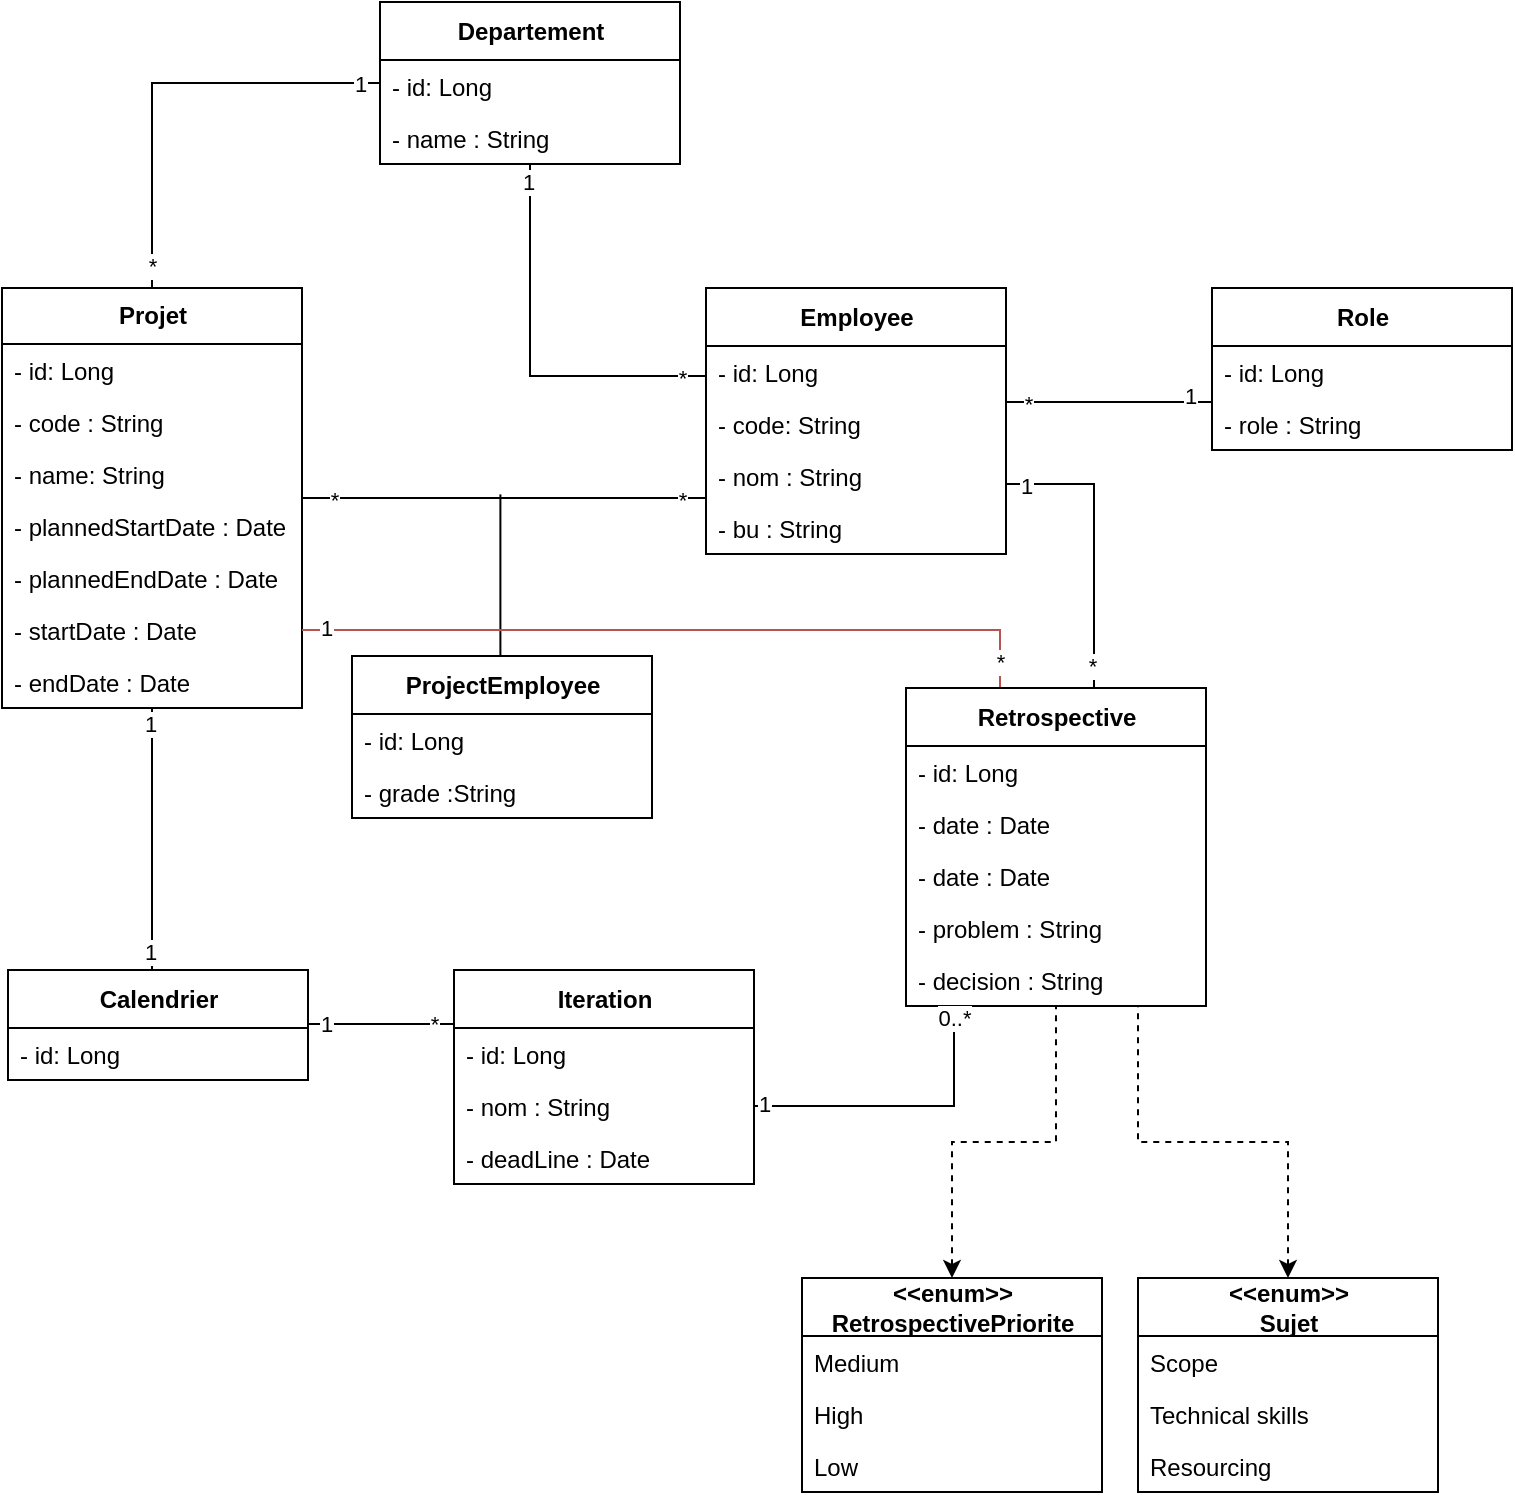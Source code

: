 <mxfile version="17.2.1" type="github">
  <diagram id="KcCSZYxiIMjHoylk2eUh" name="Page-1">
    <mxGraphModel dx="992" dy="585" grid="0" gridSize="10" guides="1" tooltips="1" connect="1" arrows="1" fold="1" page="1" pageScale="1" pageWidth="827" pageHeight="1169" math="0" shadow="0">
      <root>
        <mxCell id="0" />
        <mxCell id="1" parent="0" />
        <mxCell id="hsBplCIC4hythVRAS9m--1" value="Projet" style="swimlane;fontStyle=1;align=center;verticalAlign=middle;childLayout=stackLayout;horizontal=1;startSize=28;horizontalStack=0;resizeParent=1;resizeParentMax=0;resizeLast=0;collapsible=0;marginBottom=0;html=1;fontSize=12;labelPosition=center;verticalLabelPosition=middle;container=0;strokeColor=default;swimlaneLine=1;rounded=0;shadow=0;glass=0;sketch=0;perimeterSpacing=0;" vertex="1" parent="1">
          <mxGeometry x="45" y="164" width="150" height="210" as="geometry" />
        </mxCell>
        <mxCell id="hsBplCIC4hythVRAS9m--2" value="- id: Long" style="text;strokeColor=none;fillColor=none;align=left;verticalAlign=top;spacingLeft=4;spacingRight=4;overflow=hidden;rotatable=0;points=[[0,0.5],[1,0.5]];portConstraint=eastwest;container=0;" vertex="1" parent="hsBplCIC4hythVRAS9m--1">
          <mxGeometry y="28" width="150" height="26" as="geometry" />
        </mxCell>
        <mxCell id="hsBplCIC4hythVRAS9m--3" value="- code : String" style="text;strokeColor=none;fillColor=none;align=left;verticalAlign=top;spacingLeft=4;spacingRight=4;overflow=hidden;rotatable=0;points=[[0,0.5],[1,0.5]];portConstraint=eastwest;container=0;" vertex="1" parent="hsBplCIC4hythVRAS9m--1">
          <mxGeometry y="54" width="150" height="26" as="geometry" />
        </mxCell>
        <mxCell id="hsBplCIC4hythVRAS9m--4" value="- name: String" style="text;strokeColor=none;fillColor=none;align=left;verticalAlign=top;spacingLeft=4;spacingRight=4;overflow=hidden;rotatable=0;points=[[0,0.5],[1,0.5]];portConstraint=eastwest;container=0;" vertex="1" parent="hsBplCIC4hythVRAS9m--1">
          <mxGeometry y="80" width="150" height="26" as="geometry" />
        </mxCell>
        <mxCell id="hsBplCIC4hythVRAS9m--5" value="- plannedStartDate : Date" style="text;strokeColor=none;fillColor=none;align=left;verticalAlign=top;spacingLeft=4;spacingRight=4;overflow=hidden;rotatable=0;points=[[0,0.5],[1,0.5]];portConstraint=eastwest;container=0;" vertex="1" parent="hsBplCIC4hythVRAS9m--1">
          <mxGeometry y="106" width="150" height="26" as="geometry" />
        </mxCell>
        <mxCell id="hsBplCIC4hythVRAS9m--6" value="- plannedEndDate : Date" style="text;strokeColor=none;fillColor=none;align=left;verticalAlign=top;spacingLeft=4;spacingRight=4;overflow=hidden;rotatable=0;points=[[0,0.5],[1,0.5]];portConstraint=eastwest;container=0;" vertex="1" parent="hsBplCIC4hythVRAS9m--1">
          <mxGeometry y="132" width="150" height="26" as="geometry" />
        </mxCell>
        <mxCell id="hsBplCIC4hythVRAS9m--7" value="- startDate : Date" style="text;strokeColor=none;fillColor=none;align=left;verticalAlign=top;spacingLeft=4;spacingRight=4;overflow=hidden;rotatable=0;points=[[0,0.5],[1,0.5]];portConstraint=eastwest;container=0;" vertex="1" parent="hsBplCIC4hythVRAS9m--1">
          <mxGeometry y="158" width="150" height="26" as="geometry" />
        </mxCell>
        <mxCell id="hsBplCIC4hythVRAS9m--8" value="- endDate : Date" style="text;strokeColor=none;fillColor=none;align=left;verticalAlign=top;spacingLeft=4;spacingRight=4;overflow=hidden;rotatable=0;points=[[0,0.5],[1,0.5]];portConstraint=eastwest;container=0;" vertex="1" parent="hsBplCIC4hythVRAS9m--1">
          <mxGeometry y="184" width="150" height="26" as="geometry" />
        </mxCell>
        <mxCell id="hsBplCIC4hythVRAS9m--9" value="Employee" style="swimlane;fontStyle=1;align=center;verticalAlign=middle;childLayout=stackLayout;horizontal=1;startSize=29;horizontalStack=0;resizeParent=1;resizeParentMax=0;resizeLast=0;collapsible=0;marginBottom=0;html=1;fontSize=12;labelPosition=center;verticalLabelPosition=middle;container=0;" vertex="1" parent="1">
          <mxGeometry x="397" y="164" width="150" height="133" as="geometry" />
        </mxCell>
        <mxCell id="hsBplCIC4hythVRAS9m--10" value="- id: Long" style="text;strokeColor=none;fillColor=none;align=left;verticalAlign=top;spacingLeft=4;spacingRight=4;overflow=hidden;rotatable=0;points=[[0,0.5],[1,0.5]];portConstraint=eastwest;container=0;" vertex="1" parent="hsBplCIC4hythVRAS9m--9">
          <mxGeometry y="29" width="150" height="26" as="geometry" />
        </mxCell>
        <mxCell id="hsBplCIC4hythVRAS9m--11" value="- code: String" style="text;strokeColor=none;fillColor=none;align=left;verticalAlign=top;spacingLeft=4;spacingRight=4;overflow=hidden;rotatable=0;points=[[0,0.5],[1,0.5]];portConstraint=eastwest;container=0;" vertex="1" parent="hsBplCIC4hythVRAS9m--9">
          <mxGeometry y="55" width="150" height="26" as="geometry" />
        </mxCell>
        <mxCell id="hsBplCIC4hythVRAS9m--12" value="- nom : String" style="text;strokeColor=none;fillColor=none;align=left;verticalAlign=top;spacingLeft=4;spacingRight=4;overflow=hidden;rotatable=0;points=[[0,0.5],[1,0.5]];portConstraint=eastwest;container=0;" vertex="1" parent="hsBplCIC4hythVRAS9m--9">
          <mxGeometry y="81" width="150" height="26" as="geometry" />
        </mxCell>
        <mxCell id="hsBplCIC4hythVRAS9m--13" value="- bu : String" style="text;strokeColor=none;fillColor=none;align=left;verticalAlign=top;spacingLeft=4;spacingRight=4;overflow=hidden;rotatable=0;points=[[0,0.5],[1,0.5]];portConstraint=eastwest;container=0;" vertex="1" parent="hsBplCIC4hythVRAS9m--9">
          <mxGeometry y="107" width="150" height="26" as="geometry" />
        </mxCell>
        <mxCell id="hsBplCIC4hythVRAS9m--18" style="edgeStyle=orthogonalEdgeStyle;rounded=0;orthogonalLoop=1;jettySize=auto;html=1;endArrow=none;endFill=0;" edge="1" parent="1" source="hsBplCIC4hythVRAS9m--14">
          <mxGeometry relative="1" as="geometry">
            <mxPoint x="294.2" y="267.2" as="targetPoint" />
            <Array as="points">
              <mxPoint x="294" y="355" />
              <mxPoint x="294" y="355" />
            </Array>
          </mxGeometry>
        </mxCell>
        <mxCell id="hsBplCIC4hythVRAS9m--14" value="ProjectEmployee" style="swimlane;fontStyle=1;align=center;verticalAlign=middle;childLayout=stackLayout;horizontal=1;startSize=29;horizontalStack=0;resizeParent=1;resizeParentMax=0;resizeLast=0;collapsible=0;marginBottom=0;html=1;fontSize=12;labelPosition=center;verticalLabelPosition=middle;container=0;" vertex="1" parent="1">
          <mxGeometry x="220" y="348" width="150" height="81" as="geometry" />
        </mxCell>
        <mxCell id="hsBplCIC4hythVRAS9m--15" value="- id: Long" style="text;strokeColor=none;fillColor=none;align=left;verticalAlign=top;spacingLeft=4;spacingRight=4;overflow=hidden;rotatable=0;points=[[0,0.5],[1,0.5]];portConstraint=eastwest;container=0;" vertex="1" parent="hsBplCIC4hythVRAS9m--14">
          <mxGeometry y="29" width="150" height="26" as="geometry" />
        </mxCell>
        <mxCell id="hsBplCIC4hythVRAS9m--16" value="- grade :String" style="text;strokeColor=none;fillColor=none;align=left;verticalAlign=top;spacingLeft=4;spacingRight=4;overflow=hidden;rotatable=0;points=[[0,0.5],[1,0.5]];portConstraint=eastwest;container=0;" vertex="1" parent="hsBplCIC4hythVRAS9m--14">
          <mxGeometry y="55" width="150" height="26" as="geometry" />
        </mxCell>
        <mxCell id="hsBplCIC4hythVRAS9m--17" style="edgeStyle=orthogonalEdgeStyle;rounded=0;orthogonalLoop=1;jettySize=auto;html=1;endArrow=none;endFill=0;" edge="1" parent="1" source="hsBplCIC4hythVRAS9m--1" target="hsBplCIC4hythVRAS9m--9">
          <mxGeometry relative="1" as="geometry">
            <Array as="points">
              <mxPoint x="364" y="269" />
              <mxPoint x="364" y="269" />
            </Array>
          </mxGeometry>
        </mxCell>
        <mxCell id="hsBplCIC4hythVRAS9m--19" value="*" style="edgeLabel;html=1;align=center;verticalAlign=middle;resizable=0;points=[];" vertex="1" connectable="0" parent="hsBplCIC4hythVRAS9m--17">
          <mxGeometry x="0.879" y="-1" relative="1" as="geometry">
            <mxPoint as="offset" />
          </mxGeometry>
        </mxCell>
        <mxCell id="hsBplCIC4hythVRAS9m--20" value="*" style="edgeLabel;html=1;align=center;verticalAlign=middle;resizable=0;points=[];" vertex="1" connectable="0" parent="hsBplCIC4hythVRAS9m--17">
          <mxGeometry x="-0.841" y="1" relative="1" as="geometry">
            <mxPoint y="2" as="offset" />
          </mxGeometry>
        </mxCell>
        <mxCell id="hsBplCIC4hythVRAS9m--21" value="Role" style="swimlane;fontStyle=1;align=center;verticalAlign=middle;childLayout=stackLayout;horizontal=1;startSize=29;horizontalStack=0;resizeParent=1;resizeParentMax=0;resizeLast=0;collapsible=0;marginBottom=0;html=1;fontSize=12;labelPosition=center;verticalLabelPosition=middle;container=0;" vertex="1" parent="1">
          <mxGeometry x="650" y="164" width="150" height="81" as="geometry" />
        </mxCell>
        <mxCell id="hsBplCIC4hythVRAS9m--22" value="- id: Long" style="text;strokeColor=none;fillColor=none;align=left;verticalAlign=top;spacingLeft=4;spacingRight=4;overflow=hidden;rotatable=0;points=[[0,0.5],[1,0.5]];portConstraint=eastwest;container=0;" vertex="1" parent="hsBplCIC4hythVRAS9m--21">
          <mxGeometry y="29" width="150" height="26" as="geometry" />
        </mxCell>
        <mxCell id="hsBplCIC4hythVRAS9m--23" value="- role : String" style="text;strokeColor=none;fillColor=none;align=left;verticalAlign=top;spacingLeft=4;spacingRight=4;overflow=hidden;rotatable=0;points=[[0,0.5],[1,0.5]];portConstraint=eastwest;container=0;" vertex="1" parent="hsBplCIC4hythVRAS9m--21">
          <mxGeometry y="55" width="150" height="26" as="geometry" />
        </mxCell>
        <mxCell id="hsBplCIC4hythVRAS9m--24" style="edgeStyle=orthogonalEdgeStyle;rounded=0;orthogonalLoop=1;jettySize=auto;html=1;endArrow=none;endFill=0;" edge="1" parent="1" source="hsBplCIC4hythVRAS9m--11" target="hsBplCIC4hythVRAS9m--23">
          <mxGeometry relative="1" as="geometry">
            <Array as="points">
              <mxPoint x="602" y="221" />
              <mxPoint x="602" y="221" />
            </Array>
          </mxGeometry>
        </mxCell>
        <mxCell id="hsBplCIC4hythVRAS9m--25" value="1" style="edgeLabel;html=1;align=center;verticalAlign=middle;resizable=0;points=[];" vertex="1" connectable="0" parent="hsBplCIC4hythVRAS9m--24">
          <mxGeometry x="0.809" y="-1" relative="1" as="geometry">
            <mxPoint x="-1" y="-4" as="offset" />
          </mxGeometry>
        </mxCell>
        <mxCell id="hsBplCIC4hythVRAS9m--26" value="*" style="edgeLabel;html=1;align=center;verticalAlign=middle;resizable=0;points=[];" vertex="1" connectable="0" parent="hsBplCIC4hythVRAS9m--24">
          <mxGeometry x="-0.791" y="-1" relative="1" as="geometry">
            <mxPoint as="offset" />
          </mxGeometry>
        </mxCell>
        <mxCell id="hsBplCIC4hythVRAS9m--27" value="Departement" style="swimlane;fontStyle=1;align=center;verticalAlign=middle;childLayout=stackLayout;horizontal=1;startSize=29;horizontalStack=0;resizeParent=1;resizeParentMax=0;resizeLast=0;collapsible=0;marginBottom=0;html=1;fontSize=12;labelPosition=center;verticalLabelPosition=middle;container=0;" vertex="1" parent="1">
          <mxGeometry x="234" y="21" width="150" height="81" as="geometry" />
        </mxCell>
        <mxCell id="hsBplCIC4hythVRAS9m--28" value="- id: Long" style="text;strokeColor=none;fillColor=none;align=left;verticalAlign=top;spacingLeft=4;spacingRight=4;overflow=hidden;rotatable=0;points=[[0,0.5],[1,0.5]];portConstraint=eastwest;container=0;" vertex="1" parent="hsBplCIC4hythVRAS9m--27">
          <mxGeometry y="29" width="150" height="26" as="geometry" />
        </mxCell>
        <mxCell id="hsBplCIC4hythVRAS9m--29" value="- name : String" style="text;strokeColor=none;fillColor=none;align=left;verticalAlign=top;spacingLeft=4;spacingRight=4;overflow=hidden;rotatable=0;points=[[0,0.5],[1,0.5]];portConstraint=eastwest;container=0;" vertex="1" parent="hsBplCIC4hythVRAS9m--27">
          <mxGeometry y="55" width="150" height="26" as="geometry" />
        </mxCell>
        <mxCell id="hsBplCIC4hythVRAS9m--30" style="edgeStyle=orthogonalEdgeStyle;rounded=0;orthogonalLoop=1;jettySize=auto;html=1;endArrow=none;endFill=0;" edge="1" parent="1" source="hsBplCIC4hythVRAS9m--27" target="hsBplCIC4hythVRAS9m--9">
          <mxGeometry relative="1" as="geometry">
            <Array as="points">
              <mxPoint x="309" y="208" />
            </Array>
          </mxGeometry>
        </mxCell>
        <mxCell id="hsBplCIC4hythVRAS9m--31" value="*" style="edgeLabel;html=1;align=center;verticalAlign=middle;resizable=0;points=[];" vertex="1" connectable="0" parent="hsBplCIC4hythVRAS9m--30">
          <mxGeometry x="0.823" y="1" relative="1" as="geometry">
            <mxPoint x="5" y="2" as="offset" />
          </mxGeometry>
        </mxCell>
        <mxCell id="hsBplCIC4hythVRAS9m--32" value="1" style="edgeLabel;html=1;align=center;verticalAlign=middle;resizable=0;points=[];" vertex="1" connectable="0" parent="hsBplCIC4hythVRAS9m--30">
          <mxGeometry x="-0.906" y="1" relative="1" as="geometry">
            <mxPoint x="-2" as="offset" />
          </mxGeometry>
        </mxCell>
        <mxCell id="hsBplCIC4hythVRAS9m--33" style="edgeStyle=orthogonalEdgeStyle;rounded=0;orthogonalLoop=1;jettySize=auto;html=1;endArrow=none;endFill=0;" edge="1" parent="1" source="hsBplCIC4hythVRAS9m--27" target="hsBplCIC4hythVRAS9m--1">
          <mxGeometry relative="1" as="geometry" />
        </mxCell>
        <mxCell id="hsBplCIC4hythVRAS9m--34" value="*" style="edgeLabel;html=1;align=center;verticalAlign=middle;resizable=0;points=[];" vertex="1" connectable="0" parent="hsBplCIC4hythVRAS9m--33">
          <mxGeometry x="0.854" y="-3" relative="1" as="geometry">
            <mxPoint x="3" y="5" as="offset" />
          </mxGeometry>
        </mxCell>
        <mxCell id="hsBplCIC4hythVRAS9m--35" value="1" style="edgeLabel;html=1;align=center;verticalAlign=middle;resizable=0;points=[];" vertex="1" connectable="0" parent="hsBplCIC4hythVRAS9m--33">
          <mxGeometry x="-0.951" relative="1" as="geometry">
            <mxPoint x="-5" as="offset" />
          </mxGeometry>
        </mxCell>
        <mxCell id="hsBplCIC4hythVRAS9m--64" style="edgeStyle=orthogonalEdgeStyle;rounded=0;orthogonalLoop=1;jettySize=auto;html=1;endArrow=none;endFill=0;" edge="1" parent="1" source="hsBplCIC4hythVRAS9m--1" target="hsBplCIC4hythVRAS9m--119">
          <mxGeometry relative="1" as="geometry">
            <mxPoint x="423" y="474.067" as="targetPoint" />
            <Array as="points">
              <mxPoint x="120" y="486" />
              <mxPoint x="120" y="486" />
            </Array>
          </mxGeometry>
        </mxCell>
        <mxCell id="hsBplCIC4hythVRAS9m--65" value="1" style="edgeLabel;html=1;align=center;verticalAlign=middle;resizable=0;points=[];" vertex="1" connectable="0" parent="hsBplCIC4hythVRAS9m--64">
          <mxGeometry x="0.923" y="2" relative="1" as="geometry">
            <mxPoint x="-3" y="-4" as="offset" />
          </mxGeometry>
        </mxCell>
        <mxCell id="hsBplCIC4hythVRAS9m--66" value="1" style="edgeLabel;html=1;align=center;verticalAlign=middle;resizable=0;points=[];" vertex="1" connectable="0" parent="hsBplCIC4hythVRAS9m--64">
          <mxGeometry x="-0.937" y="-3" relative="1" as="geometry">
            <mxPoint x="2" y="4" as="offset" />
          </mxGeometry>
        </mxCell>
        <mxCell id="hsBplCIC4hythVRAS9m--119" value="Calendrier" style="swimlane;fontStyle=1;align=center;verticalAlign=middle;childLayout=stackLayout;horizontal=1;startSize=29;horizontalStack=0;resizeParent=1;resizeParentMax=0;resizeLast=0;collapsible=0;marginBottom=0;html=1;shadow=0;fontSize=12;labelPosition=center;verticalLabelPosition=middle;container=0;" vertex="1" parent="1">
          <mxGeometry x="48" y="505" width="150" height="55" as="geometry" />
        </mxCell>
        <mxCell id="hsBplCIC4hythVRAS9m--120" value="- id: Long" style="text;strokeColor=none;fillColor=none;align=left;verticalAlign=top;spacingLeft=4;spacingRight=4;overflow=hidden;rotatable=0;points=[[0,0.5],[1,0.5]];portConstraint=eastwest;container=0;" vertex="1" parent="hsBplCIC4hythVRAS9m--119">
          <mxGeometry y="29" width="150" height="26" as="geometry" />
        </mxCell>
        <mxCell id="hsBplCIC4hythVRAS9m--125" style="edgeStyle=orthogonalEdgeStyle;rounded=0;orthogonalLoop=1;jettySize=auto;html=1;endArrow=none;endFill=0;" edge="1" parent="1" source="hsBplCIC4hythVRAS9m--121" target="hsBplCIC4hythVRAS9m--119">
          <mxGeometry relative="1" as="geometry">
            <Array as="points">
              <mxPoint x="260" y="532" />
              <mxPoint x="260" y="532" />
            </Array>
          </mxGeometry>
        </mxCell>
        <mxCell id="hsBplCIC4hythVRAS9m--126" value="*" style="edgeLabel;html=1;align=center;verticalAlign=middle;resizable=0;points=[];" vertex="1" connectable="0" parent="hsBplCIC4hythVRAS9m--125">
          <mxGeometry x="-0.677" relative="1" as="geometry">
            <mxPoint x="2" as="offset" />
          </mxGeometry>
        </mxCell>
        <mxCell id="hsBplCIC4hythVRAS9m--127" value="1" style="edgeLabel;html=1;align=center;verticalAlign=middle;resizable=0;points=[];" vertex="1" connectable="0" parent="hsBplCIC4hythVRAS9m--125">
          <mxGeometry x="0.659" relative="1" as="geometry">
            <mxPoint x="-4" as="offset" />
          </mxGeometry>
        </mxCell>
        <mxCell id="hsBplCIC4hythVRAS9m--121" value="Iteration" style="swimlane;fontStyle=1;align=center;verticalAlign=middle;childLayout=stackLayout;horizontal=1;startSize=29;horizontalStack=0;resizeParent=1;resizeParentMax=0;resizeLast=0;collapsible=0;marginBottom=0;html=1;fontSize=12;labelPosition=center;verticalLabelPosition=middle;container=0;" vertex="1" parent="1">
          <mxGeometry x="271" y="505" width="150" height="107" as="geometry" />
        </mxCell>
        <mxCell id="hsBplCIC4hythVRAS9m--122" value="- id: Long" style="text;strokeColor=none;fillColor=none;align=left;verticalAlign=top;spacingLeft=4;spacingRight=4;overflow=hidden;rotatable=0;points=[[0,0.5],[1,0.5]];portConstraint=eastwest;container=0;" vertex="1" parent="hsBplCIC4hythVRAS9m--121">
          <mxGeometry y="29" width="150" height="26" as="geometry" />
        </mxCell>
        <mxCell id="hsBplCIC4hythVRAS9m--123" value="- nom : String" style="text;strokeColor=none;fillColor=none;align=left;verticalAlign=top;spacingLeft=4;spacingRight=4;overflow=hidden;rotatable=0;points=[[0,0.5],[1,0.5]];portConstraint=eastwest;container=0;" vertex="1" parent="hsBplCIC4hythVRAS9m--121">
          <mxGeometry y="55" width="150" height="26" as="geometry" />
        </mxCell>
        <mxCell id="hsBplCIC4hythVRAS9m--124" value="- deadLine : Date" style="text;strokeColor=none;fillColor=none;align=left;verticalAlign=top;spacingLeft=4;spacingRight=4;overflow=hidden;rotatable=0;points=[[0,0.5],[1,0.5]];portConstraint=eastwest;container=0;" vertex="1" parent="hsBplCIC4hythVRAS9m--121">
          <mxGeometry y="81" width="150" height="26" as="geometry" />
        </mxCell>
        <mxCell id="hsBplCIC4hythVRAS9m--161" style="edgeStyle=orthogonalEdgeStyle;rounded=0;orthogonalLoop=1;jettySize=auto;html=1;endArrow=none;endFill=0;" edge="1" parent="1" source="hsBplCIC4hythVRAS9m--154" target="hsBplCIC4hythVRAS9m--9">
          <mxGeometry relative="1" as="geometry">
            <Array as="points">
              <mxPoint x="591" y="262" />
            </Array>
          </mxGeometry>
        </mxCell>
        <mxCell id="hsBplCIC4hythVRAS9m--177" value="*" style="edgeLabel;html=1;align=center;verticalAlign=middle;resizable=0;points=[];" vertex="1" connectable="0" parent="hsBplCIC4hythVRAS9m--161">
          <mxGeometry x="-0.848" y="2" relative="1" as="geometry">
            <mxPoint x="1" as="offset" />
          </mxGeometry>
        </mxCell>
        <mxCell id="hsBplCIC4hythVRAS9m--178" value="1" style="edgeLabel;html=1;align=center;verticalAlign=middle;resizable=0;points=[];" vertex="1" connectable="0" parent="hsBplCIC4hythVRAS9m--161">
          <mxGeometry x="0.9" y="2" relative="1" as="geometry">
            <mxPoint x="2" y="-1" as="offset" />
          </mxGeometry>
        </mxCell>
        <mxCell id="hsBplCIC4hythVRAS9m--174" style="edgeStyle=orthogonalEdgeStyle;rounded=0;orthogonalLoop=1;jettySize=auto;html=1;startArrow=none;startFill=0;endArrow=none;endFill=0;fillColor=#f8cecc;strokeColor=#b85450;" edge="1" parent="1" source="hsBplCIC4hythVRAS9m--154" target="hsBplCIC4hythVRAS9m--1">
          <mxGeometry relative="1" as="geometry">
            <Array as="points">
              <mxPoint x="544" y="335" />
            </Array>
          </mxGeometry>
        </mxCell>
        <mxCell id="hsBplCIC4hythVRAS9m--175" value="*" style="edgeLabel;html=1;align=center;verticalAlign=middle;resizable=0;points=[];" vertex="1" connectable="0" parent="hsBplCIC4hythVRAS9m--174">
          <mxGeometry x="-0.932" relative="1" as="geometry">
            <mxPoint as="offset" />
          </mxGeometry>
        </mxCell>
        <mxCell id="hsBplCIC4hythVRAS9m--176" value="1" style="edgeLabel;html=1;align=center;verticalAlign=middle;resizable=0;points=[];" vertex="1" connectable="0" parent="hsBplCIC4hythVRAS9m--174">
          <mxGeometry x="0.94" y="-1" relative="1" as="geometry">
            <mxPoint as="offset" />
          </mxGeometry>
        </mxCell>
        <mxCell id="hsBplCIC4hythVRAS9m--154" value="&lt;span style=&quot;font-size: 12px&quot;&gt;Retrospective&lt;/span&gt;" style="swimlane;fontStyle=1;align=center;verticalAlign=middle;childLayout=stackLayout;horizontal=1;startSize=29;horizontalStack=0;resizeParent=1;resizeParentMax=0;resizeLast=0;collapsible=0;marginBottom=0;html=1;shadow=0;fontSize=12;labelPosition=center;verticalLabelPosition=middle;container=0;" vertex="1" parent="1">
          <mxGeometry x="497" y="364" width="150" height="159" as="geometry" />
        </mxCell>
        <mxCell id="hsBplCIC4hythVRAS9m--155" value="- id: Long" style="text;strokeColor=none;fillColor=none;align=left;verticalAlign=top;spacingLeft=4;spacingRight=4;overflow=hidden;rotatable=0;points=[[0,0.5],[1,0.5]];portConstraint=eastwest;container=0;" vertex="1" parent="hsBplCIC4hythVRAS9m--154">
          <mxGeometry y="29" width="150" height="26" as="geometry" />
        </mxCell>
        <mxCell id="hsBplCIC4hythVRAS9m--156" value="- date : Date" style="text;strokeColor=none;fillColor=none;align=left;verticalAlign=top;spacingLeft=4;spacingRight=4;overflow=hidden;rotatable=0;points=[[0,0.5],[1,0.5]];portConstraint=eastwest;container=0;" vertex="1" parent="hsBplCIC4hythVRAS9m--154">
          <mxGeometry y="55" width="150" height="26" as="geometry" />
        </mxCell>
        <mxCell id="hsBplCIC4hythVRAS9m--157" value="- date : Date" style="text;strokeColor=none;fillColor=none;align=left;verticalAlign=top;spacingLeft=4;spacingRight=4;overflow=hidden;rotatable=0;points=[[0,0.5],[1,0.5]];portConstraint=eastwest;container=0;" vertex="1" parent="hsBplCIC4hythVRAS9m--154">
          <mxGeometry y="81" width="150" height="26" as="geometry" />
        </mxCell>
        <mxCell id="hsBplCIC4hythVRAS9m--158" value="- problem : String" style="text;strokeColor=none;fillColor=none;align=left;verticalAlign=top;spacingLeft=4;spacingRight=4;overflow=hidden;rotatable=0;points=[[0,0.5],[1,0.5]];portConstraint=eastwest;container=0;" vertex="1" parent="hsBplCIC4hythVRAS9m--154">
          <mxGeometry y="107" width="150" height="26" as="geometry" />
        </mxCell>
        <mxCell id="hsBplCIC4hythVRAS9m--159" value="- decision : String" style="text;strokeColor=none;fillColor=none;align=left;verticalAlign=top;spacingLeft=4;spacingRight=4;overflow=hidden;rotatable=0;points=[[0,0.5],[1,0.5]];portConstraint=eastwest;container=0;" vertex="1" parent="hsBplCIC4hythVRAS9m--154">
          <mxGeometry y="133" width="150" height="26" as="geometry" />
        </mxCell>
        <mxCell id="hsBplCIC4hythVRAS9m--160" style="edgeStyle=orthogonalEdgeStyle;rounded=0;orthogonalLoop=1;jettySize=auto;html=1;endArrow=none;endFill=0;" edge="1" parent="1" source="hsBplCIC4hythVRAS9m--123" target="hsBplCIC4hythVRAS9m--154">
          <mxGeometry relative="1" as="geometry">
            <Array as="points">
              <mxPoint x="521" y="573" />
            </Array>
          </mxGeometry>
        </mxCell>
        <mxCell id="hsBplCIC4hythVRAS9m--162" value="0..*" style="edgeLabel;html=1;align=center;verticalAlign=middle;resizable=0;points=[];" vertex="1" connectable="0" parent="hsBplCIC4hythVRAS9m--160">
          <mxGeometry x="0.921" relative="1" as="geometry">
            <mxPoint as="offset" />
          </mxGeometry>
        </mxCell>
        <mxCell id="hsBplCIC4hythVRAS9m--163" value="1" style="edgeLabel;html=1;align=center;verticalAlign=middle;resizable=0;points=[];" vertex="1" connectable="0" parent="hsBplCIC4hythVRAS9m--160">
          <mxGeometry x="-0.933" y="1" relative="1" as="geometry">
            <mxPoint as="offset" />
          </mxGeometry>
        </mxCell>
        <mxCell id="hsBplCIC4hythVRAS9m--172" style="edgeStyle=orthogonalEdgeStyle;rounded=0;orthogonalLoop=1;jettySize=auto;html=1;endArrow=none;endFill=0;dashed=1;startArrow=classic;startFill=1;" edge="1" parent="1" source="hsBplCIC4hythVRAS9m--164" target="hsBplCIC4hythVRAS9m--154">
          <mxGeometry relative="1" as="geometry">
            <Array as="points">
              <mxPoint x="688" y="591" />
              <mxPoint x="613" y="591" />
            </Array>
          </mxGeometry>
        </mxCell>
        <mxCell id="hsBplCIC4hythVRAS9m--164" value="&amp;lt;&amp;lt;enum&amp;gt;&amp;gt;&lt;br&gt;Sujet" style="swimlane;fontStyle=1;align=center;verticalAlign=middle;childLayout=stackLayout;horizontal=1;startSize=29;horizontalStack=0;resizeParent=1;resizeParentMax=0;resizeLast=0;collapsible=0;marginBottom=0;html=1;fontSize=12;labelPosition=center;verticalLabelPosition=middle;container=0;" vertex="1" parent="1">
          <mxGeometry x="613" y="659" width="150" height="107" as="geometry" />
        </mxCell>
        <mxCell id="hsBplCIC4hythVRAS9m--165" value="Scope&#xa;" style="text;strokeColor=none;fillColor=none;align=left;verticalAlign=top;spacingLeft=4;spacingRight=4;overflow=hidden;rotatable=0;points=[[0,0.5],[1,0.5]];portConstraint=eastwest;container=0;" vertex="1" parent="hsBplCIC4hythVRAS9m--164">
          <mxGeometry y="29" width="150" height="26" as="geometry" />
        </mxCell>
        <mxCell id="hsBplCIC4hythVRAS9m--166" value="Technical skills" style="text;strokeColor=none;fillColor=none;align=left;verticalAlign=top;spacingLeft=4;spacingRight=4;overflow=hidden;rotatable=0;points=[[0,0.5],[1,0.5]];portConstraint=eastwest;container=0;" vertex="1" parent="hsBplCIC4hythVRAS9m--164">
          <mxGeometry y="55" width="150" height="26" as="geometry" />
        </mxCell>
        <mxCell id="hsBplCIC4hythVRAS9m--167" value="Resourcing" style="text;strokeColor=none;fillColor=none;align=left;verticalAlign=top;spacingLeft=4;spacingRight=4;overflow=hidden;rotatable=0;points=[[0,0.5],[1,0.5]];portConstraint=eastwest;container=0;" vertex="1" parent="hsBplCIC4hythVRAS9m--164">
          <mxGeometry y="81" width="150" height="26" as="geometry" />
        </mxCell>
        <mxCell id="hsBplCIC4hythVRAS9m--173" style="edgeStyle=orthogonalEdgeStyle;rounded=0;orthogonalLoop=1;jettySize=auto;html=1;endArrow=none;endFill=0;dashed=1;startArrow=classic;startFill=1;" edge="1" parent="1" source="hsBplCIC4hythVRAS9m--168" target="hsBplCIC4hythVRAS9m--154">
          <mxGeometry relative="1" as="geometry" />
        </mxCell>
        <mxCell id="hsBplCIC4hythVRAS9m--168" value="&amp;lt;&amp;lt;enum&amp;gt;&amp;gt;&lt;br&gt;RetrospectivePriorite" style="swimlane;fontStyle=1;align=center;verticalAlign=middle;childLayout=stackLayout;horizontal=1;startSize=29;horizontalStack=0;resizeParent=1;resizeParentMax=0;resizeLast=0;collapsible=0;marginBottom=0;html=1;fontSize=12;labelPosition=center;verticalLabelPosition=middle;container=0;" vertex="1" parent="1">
          <mxGeometry x="445" y="659" width="150" height="107" as="geometry" />
        </mxCell>
        <mxCell id="hsBplCIC4hythVRAS9m--169" value="Medium" style="text;strokeColor=none;fillColor=none;align=left;verticalAlign=top;spacingLeft=4;spacingRight=4;overflow=hidden;rotatable=0;points=[[0,0.5],[1,0.5]];portConstraint=eastwest;container=0;" vertex="1" parent="hsBplCIC4hythVRAS9m--168">
          <mxGeometry y="29" width="150" height="26" as="geometry" />
        </mxCell>
        <mxCell id="hsBplCIC4hythVRAS9m--170" value="High" style="text;strokeColor=none;fillColor=none;align=left;verticalAlign=top;spacingLeft=4;spacingRight=4;overflow=hidden;rotatable=0;points=[[0,0.5],[1,0.5]];portConstraint=eastwest;container=0;" vertex="1" parent="hsBplCIC4hythVRAS9m--168">
          <mxGeometry y="55" width="150" height="26" as="geometry" />
        </mxCell>
        <mxCell id="hsBplCIC4hythVRAS9m--171" value="Low" style="text;strokeColor=none;fillColor=none;align=left;verticalAlign=top;spacingLeft=4;spacingRight=4;overflow=hidden;rotatable=0;points=[[0,0.5],[1,0.5]];portConstraint=eastwest;container=0;" vertex="1" parent="hsBplCIC4hythVRAS9m--168">
          <mxGeometry y="81" width="150" height="26" as="geometry" />
        </mxCell>
      </root>
    </mxGraphModel>
  </diagram>
</mxfile>
